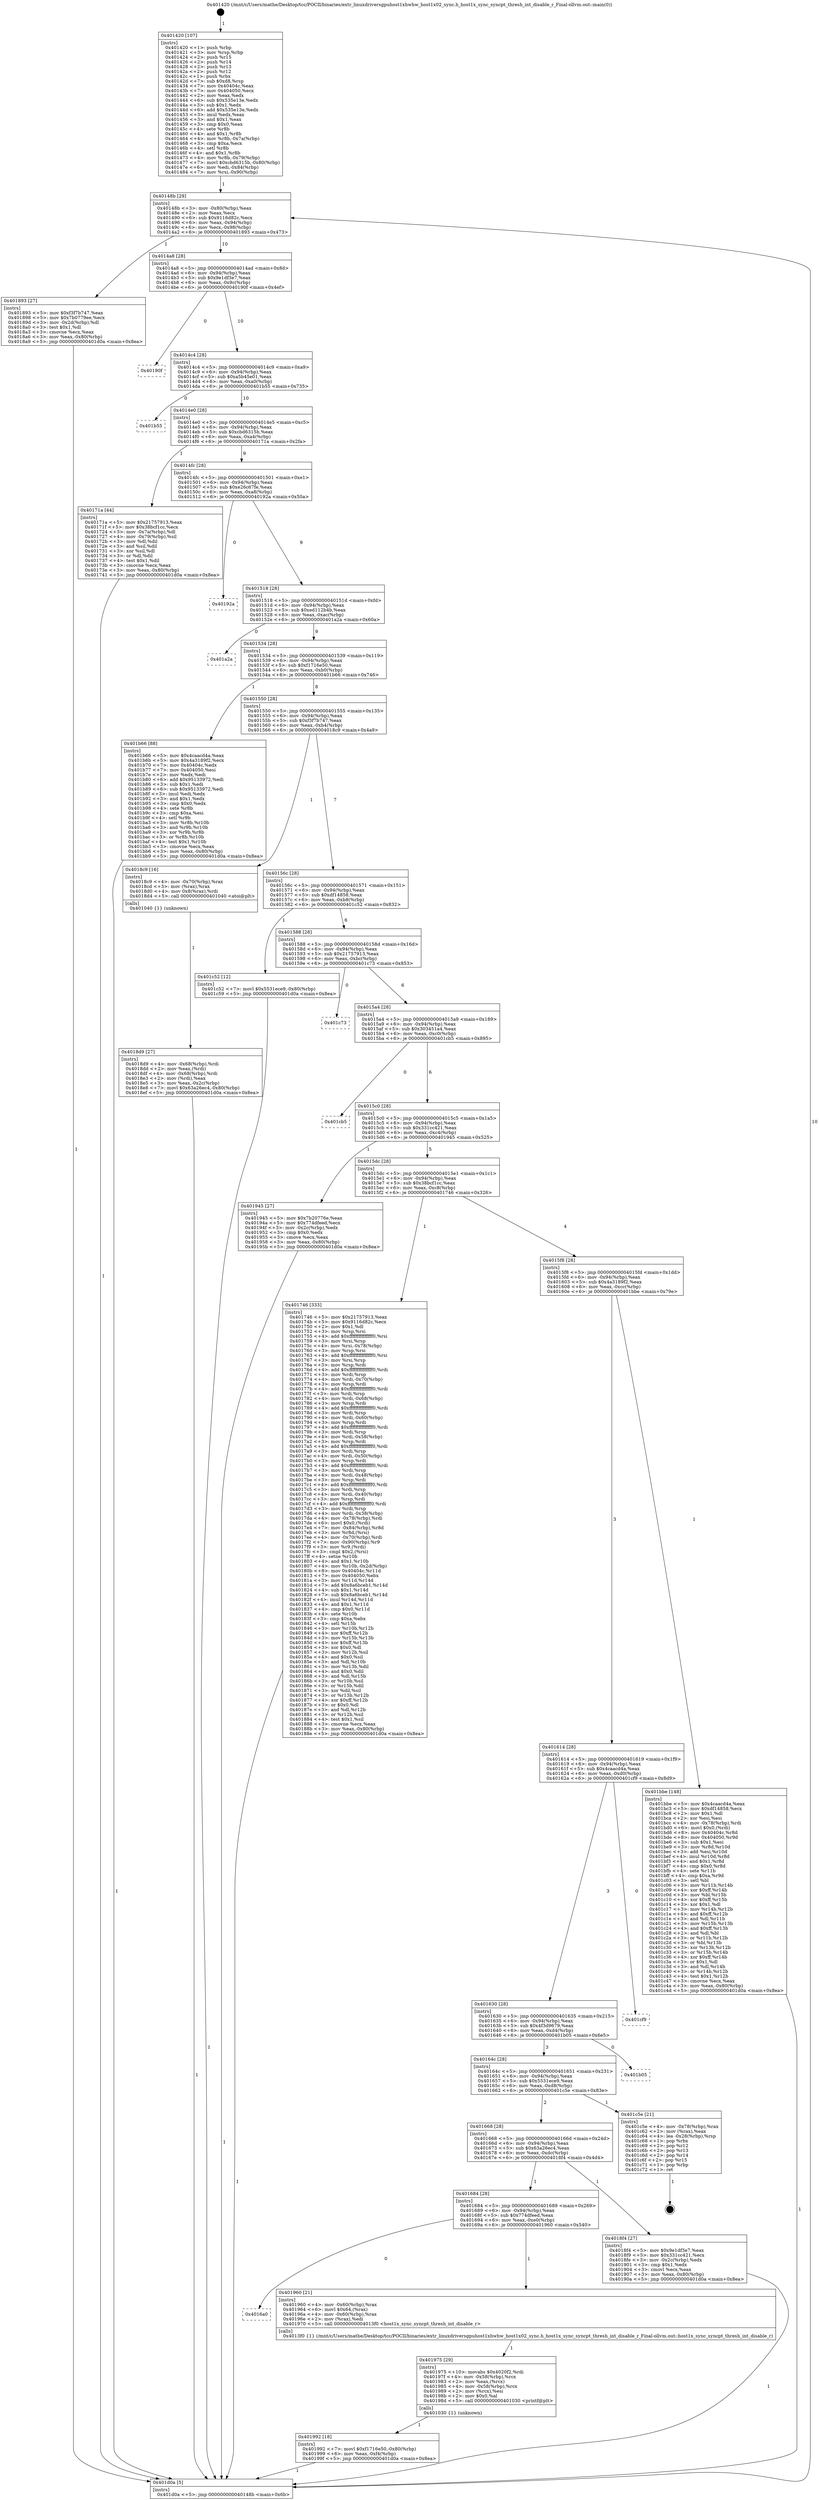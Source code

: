 digraph "0x401420" {
  label = "0x401420 (/mnt/c/Users/mathe/Desktop/tcc/POCII/binaries/extr_linuxdriversgpuhost1xhwhw_host1x02_sync.h_host1x_sync_syncpt_thresh_int_disable_r_Final-ollvm.out::main(0))"
  labelloc = "t"
  node[shape=record]

  Entry [label="",width=0.3,height=0.3,shape=circle,fillcolor=black,style=filled]
  "0x40148b" [label="{
     0x40148b [29]\l
     | [instrs]\l
     &nbsp;&nbsp;0x40148b \<+3\>: mov -0x80(%rbp),%eax\l
     &nbsp;&nbsp;0x40148e \<+2\>: mov %eax,%ecx\l
     &nbsp;&nbsp;0x401490 \<+6\>: sub $0x9116d82c,%ecx\l
     &nbsp;&nbsp;0x401496 \<+6\>: mov %eax,-0x94(%rbp)\l
     &nbsp;&nbsp;0x40149c \<+6\>: mov %ecx,-0x98(%rbp)\l
     &nbsp;&nbsp;0x4014a2 \<+6\>: je 0000000000401893 \<main+0x473\>\l
  }"]
  "0x401893" [label="{
     0x401893 [27]\l
     | [instrs]\l
     &nbsp;&nbsp;0x401893 \<+5\>: mov $0xf3f7b747,%eax\l
     &nbsp;&nbsp;0x401898 \<+5\>: mov $0x7b0779ee,%ecx\l
     &nbsp;&nbsp;0x40189d \<+3\>: mov -0x2d(%rbp),%dl\l
     &nbsp;&nbsp;0x4018a0 \<+3\>: test $0x1,%dl\l
     &nbsp;&nbsp;0x4018a3 \<+3\>: cmovne %ecx,%eax\l
     &nbsp;&nbsp;0x4018a6 \<+3\>: mov %eax,-0x80(%rbp)\l
     &nbsp;&nbsp;0x4018a9 \<+5\>: jmp 0000000000401d0a \<main+0x8ea\>\l
  }"]
  "0x4014a8" [label="{
     0x4014a8 [28]\l
     | [instrs]\l
     &nbsp;&nbsp;0x4014a8 \<+5\>: jmp 00000000004014ad \<main+0x8d\>\l
     &nbsp;&nbsp;0x4014ad \<+6\>: mov -0x94(%rbp),%eax\l
     &nbsp;&nbsp;0x4014b3 \<+5\>: sub $0x9e1df3e7,%eax\l
     &nbsp;&nbsp;0x4014b8 \<+6\>: mov %eax,-0x9c(%rbp)\l
     &nbsp;&nbsp;0x4014be \<+6\>: je 000000000040190f \<main+0x4ef\>\l
  }"]
  Exit [label="",width=0.3,height=0.3,shape=circle,fillcolor=black,style=filled,peripheries=2]
  "0x40190f" [label="{
     0x40190f\l
  }", style=dashed]
  "0x4014c4" [label="{
     0x4014c4 [28]\l
     | [instrs]\l
     &nbsp;&nbsp;0x4014c4 \<+5\>: jmp 00000000004014c9 \<main+0xa9\>\l
     &nbsp;&nbsp;0x4014c9 \<+6\>: mov -0x94(%rbp),%eax\l
     &nbsp;&nbsp;0x4014cf \<+5\>: sub $0xa5b45e01,%eax\l
     &nbsp;&nbsp;0x4014d4 \<+6\>: mov %eax,-0xa0(%rbp)\l
     &nbsp;&nbsp;0x4014da \<+6\>: je 0000000000401b55 \<main+0x735\>\l
  }"]
  "0x401992" [label="{
     0x401992 [18]\l
     | [instrs]\l
     &nbsp;&nbsp;0x401992 \<+7\>: movl $0xf1716e50,-0x80(%rbp)\l
     &nbsp;&nbsp;0x401999 \<+6\>: mov %eax,-0xf4(%rbp)\l
     &nbsp;&nbsp;0x40199f \<+5\>: jmp 0000000000401d0a \<main+0x8ea\>\l
  }"]
  "0x401b55" [label="{
     0x401b55\l
  }", style=dashed]
  "0x4014e0" [label="{
     0x4014e0 [28]\l
     | [instrs]\l
     &nbsp;&nbsp;0x4014e0 \<+5\>: jmp 00000000004014e5 \<main+0xc5\>\l
     &nbsp;&nbsp;0x4014e5 \<+6\>: mov -0x94(%rbp),%eax\l
     &nbsp;&nbsp;0x4014eb \<+5\>: sub $0xcbd6315b,%eax\l
     &nbsp;&nbsp;0x4014f0 \<+6\>: mov %eax,-0xa4(%rbp)\l
     &nbsp;&nbsp;0x4014f6 \<+6\>: je 000000000040171a \<main+0x2fa\>\l
  }"]
  "0x401975" [label="{
     0x401975 [29]\l
     | [instrs]\l
     &nbsp;&nbsp;0x401975 \<+10\>: movabs $0x4020f2,%rdi\l
     &nbsp;&nbsp;0x40197f \<+4\>: mov -0x58(%rbp),%rcx\l
     &nbsp;&nbsp;0x401983 \<+2\>: mov %eax,(%rcx)\l
     &nbsp;&nbsp;0x401985 \<+4\>: mov -0x58(%rbp),%rcx\l
     &nbsp;&nbsp;0x401989 \<+2\>: mov (%rcx),%esi\l
     &nbsp;&nbsp;0x40198b \<+2\>: mov $0x0,%al\l
     &nbsp;&nbsp;0x40198d \<+5\>: call 0000000000401030 \<printf@plt\>\l
     | [calls]\l
     &nbsp;&nbsp;0x401030 \{1\} (unknown)\l
  }"]
  "0x40171a" [label="{
     0x40171a [44]\l
     | [instrs]\l
     &nbsp;&nbsp;0x40171a \<+5\>: mov $0x21757913,%eax\l
     &nbsp;&nbsp;0x40171f \<+5\>: mov $0x38bcf1cc,%ecx\l
     &nbsp;&nbsp;0x401724 \<+3\>: mov -0x7a(%rbp),%dl\l
     &nbsp;&nbsp;0x401727 \<+4\>: mov -0x79(%rbp),%sil\l
     &nbsp;&nbsp;0x40172b \<+3\>: mov %dl,%dil\l
     &nbsp;&nbsp;0x40172e \<+3\>: and %sil,%dil\l
     &nbsp;&nbsp;0x401731 \<+3\>: xor %sil,%dl\l
     &nbsp;&nbsp;0x401734 \<+3\>: or %dl,%dil\l
     &nbsp;&nbsp;0x401737 \<+4\>: test $0x1,%dil\l
     &nbsp;&nbsp;0x40173b \<+3\>: cmovne %ecx,%eax\l
     &nbsp;&nbsp;0x40173e \<+3\>: mov %eax,-0x80(%rbp)\l
     &nbsp;&nbsp;0x401741 \<+5\>: jmp 0000000000401d0a \<main+0x8ea\>\l
  }"]
  "0x4014fc" [label="{
     0x4014fc [28]\l
     | [instrs]\l
     &nbsp;&nbsp;0x4014fc \<+5\>: jmp 0000000000401501 \<main+0xe1\>\l
     &nbsp;&nbsp;0x401501 \<+6\>: mov -0x94(%rbp),%eax\l
     &nbsp;&nbsp;0x401507 \<+5\>: sub $0xe26c67fe,%eax\l
     &nbsp;&nbsp;0x40150c \<+6\>: mov %eax,-0xa8(%rbp)\l
     &nbsp;&nbsp;0x401512 \<+6\>: je 000000000040192a \<main+0x50a\>\l
  }"]
  "0x401d0a" [label="{
     0x401d0a [5]\l
     | [instrs]\l
     &nbsp;&nbsp;0x401d0a \<+5\>: jmp 000000000040148b \<main+0x6b\>\l
  }"]
  "0x401420" [label="{
     0x401420 [107]\l
     | [instrs]\l
     &nbsp;&nbsp;0x401420 \<+1\>: push %rbp\l
     &nbsp;&nbsp;0x401421 \<+3\>: mov %rsp,%rbp\l
     &nbsp;&nbsp;0x401424 \<+2\>: push %r15\l
     &nbsp;&nbsp;0x401426 \<+2\>: push %r14\l
     &nbsp;&nbsp;0x401428 \<+2\>: push %r13\l
     &nbsp;&nbsp;0x40142a \<+2\>: push %r12\l
     &nbsp;&nbsp;0x40142c \<+1\>: push %rbx\l
     &nbsp;&nbsp;0x40142d \<+7\>: sub $0xd8,%rsp\l
     &nbsp;&nbsp;0x401434 \<+7\>: mov 0x40404c,%eax\l
     &nbsp;&nbsp;0x40143b \<+7\>: mov 0x404050,%ecx\l
     &nbsp;&nbsp;0x401442 \<+2\>: mov %eax,%edx\l
     &nbsp;&nbsp;0x401444 \<+6\>: sub $0x535e13e,%edx\l
     &nbsp;&nbsp;0x40144a \<+3\>: sub $0x1,%edx\l
     &nbsp;&nbsp;0x40144d \<+6\>: add $0x535e13e,%edx\l
     &nbsp;&nbsp;0x401453 \<+3\>: imul %edx,%eax\l
     &nbsp;&nbsp;0x401456 \<+3\>: and $0x1,%eax\l
     &nbsp;&nbsp;0x401459 \<+3\>: cmp $0x0,%eax\l
     &nbsp;&nbsp;0x40145c \<+4\>: sete %r8b\l
     &nbsp;&nbsp;0x401460 \<+4\>: and $0x1,%r8b\l
     &nbsp;&nbsp;0x401464 \<+4\>: mov %r8b,-0x7a(%rbp)\l
     &nbsp;&nbsp;0x401468 \<+3\>: cmp $0xa,%ecx\l
     &nbsp;&nbsp;0x40146b \<+4\>: setl %r8b\l
     &nbsp;&nbsp;0x40146f \<+4\>: and $0x1,%r8b\l
     &nbsp;&nbsp;0x401473 \<+4\>: mov %r8b,-0x79(%rbp)\l
     &nbsp;&nbsp;0x401477 \<+7\>: movl $0xcbd6315b,-0x80(%rbp)\l
     &nbsp;&nbsp;0x40147e \<+6\>: mov %edi,-0x84(%rbp)\l
     &nbsp;&nbsp;0x401484 \<+7\>: mov %rsi,-0x90(%rbp)\l
  }"]
  "0x4016a0" [label="{
     0x4016a0\l
  }", style=dashed]
  "0x40192a" [label="{
     0x40192a\l
  }", style=dashed]
  "0x401518" [label="{
     0x401518 [28]\l
     | [instrs]\l
     &nbsp;&nbsp;0x401518 \<+5\>: jmp 000000000040151d \<main+0xfd\>\l
     &nbsp;&nbsp;0x40151d \<+6\>: mov -0x94(%rbp),%eax\l
     &nbsp;&nbsp;0x401523 \<+5\>: sub $0xed112b4b,%eax\l
     &nbsp;&nbsp;0x401528 \<+6\>: mov %eax,-0xac(%rbp)\l
     &nbsp;&nbsp;0x40152e \<+6\>: je 0000000000401a2a \<main+0x60a\>\l
  }"]
  "0x401960" [label="{
     0x401960 [21]\l
     | [instrs]\l
     &nbsp;&nbsp;0x401960 \<+4\>: mov -0x60(%rbp),%rax\l
     &nbsp;&nbsp;0x401964 \<+6\>: movl $0x64,(%rax)\l
     &nbsp;&nbsp;0x40196a \<+4\>: mov -0x60(%rbp),%rax\l
     &nbsp;&nbsp;0x40196e \<+2\>: mov (%rax),%edi\l
     &nbsp;&nbsp;0x401970 \<+5\>: call 00000000004013f0 \<host1x_sync_syncpt_thresh_int_disable_r\>\l
     | [calls]\l
     &nbsp;&nbsp;0x4013f0 \{1\} (/mnt/c/Users/mathe/Desktop/tcc/POCII/binaries/extr_linuxdriversgpuhost1xhwhw_host1x02_sync.h_host1x_sync_syncpt_thresh_int_disable_r_Final-ollvm.out::host1x_sync_syncpt_thresh_int_disable_r)\l
  }"]
  "0x401a2a" [label="{
     0x401a2a\l
  }", style=dashed]
  "0x401534" [label="{
     0x401534 [28]\l
     | [instrs]\l
     &nbsp;&nbsp;0x401534 \<+5\>: jmp 0000000000401539 \<main+0x119\>\l
     &nbsp;&nbsp;0x401539 \<+6\>: mov -0x94(%rbp),%eax\l
     &nbsp;&nbsp;0x40153f \<+5\>: sub $0xf1716e50,%eax\l
     &nbsp;&nbsp;0x401544 \<+6\>: mov %eax,-0xb0(%rbp)\l
     &nbsp;&nbsp;0x40154a \<+6\>: je 0000000000401b66 \<main+0x746\>\l
  }"]
  "0x401684" [label="{
     0x401684 [28]\l
     | [instrs]\l
     &nbsp;&nbsp;0x401684 \<+5\>: jmp 0000000000401689 \<main+0x269\>\l
     &nbsp;&nbsp;0x401689 \<+6\>: mov -0x94(%rbp),%eax\l
     &nbsp;&nbsp;0x40168f \<+5\>: sub $0x774dfeed,%eax\l
     &nbsp;&nbsp;0x401694 \<+6\>: mov %eax,-0xe0(%rbp)\l
     &nbsp;&nbsp;0x40169a \<+6\>: je 0000000000401960 \<main+0x540\>\l
  }"]
  "0x401b66" [label="{
     0x401b66 [88]\l
     | [instrs]\l
     &nbsp;&nbsp;0x401b66 \<+5\>: mov $0x4caacd4a,%eax\l
     &nbsp;&nbsp;0x401b6b \<+5\>: mov $0x4a3189f2,%ecx\l
     &nbsp;&nbsp;0x401b70 \<+7\>: mov 0x40404c,%edx\l
     &nbsp;&nbsp;0x401b77 \<+7\>: mov 0x404050,%esi\l
     &nbsp;&nbsp;0x401b7e \<+2\>: mov %edx,%edi\l
     &nbsp;&nbsp;0x401b80 \<+6\>: add $0x95133972,%edi\l
     &nbsp;&nbsp;0x401b86 \<+3\>: sub $0x1,%edi\l
     &nbsp;&nbsp;0x401b89 \<+6\>: sub $0x95133972,%edi\l
     &nbsp;&nbsp;0x401b8f \<+3\>: imul %edi,%edx\l
     &nbsp;&nbsp;0x401b92 \<+3\>: and $0x1,%edx\l
     &nbsp;&nbsp;0x401b95 \<+3\>: cmp $0x0,%edx\l
     &nbsp;&nbsp;0x401b98 \<+4\>: sete %r8b\l
     &nbsp;&nbsp;0x401b9c \<+3\>: cmp $0xa,%esi\l
     &nbsp;&nbsp;0x401b9f \<+4\>: setl %r9b\l
     &nbsp;&nbsp;0x401ba3 \<+3\>: mov %r8b,%r10b\l
     &nbsp;&nbsp;0x401ba6 \<+3\>: and %r9b,%r10b\l
     &nbsp;&nbsp;0x401ba9 \<+3\>: xor %r9b,%r8b\l
     &nbsp;&nbsp;0x401bac \<+3\>: or %r8b,%r10b\l
     &nbsp;&nbsp;0x401baf \<+4\>: test $0x1,%r10b\l
     &nbsp;&nbsp;0x401bb3 \<+3\>: cmovne %ecx,%eax\l
     &nbsp;&nbsp;0x401bb6 \<+3\>: mov %eax,-0x80(%rbp)\l
     &nbsp;&nbsp;0x401bb9 \<+5\>: jmp 0000000000401d0a \<main+0x8ea\>\l
  }"]
  "0x401550" [label="{
     0x401550 [28]\l
     | [instrs]\l
     &nbsp;&nbsp;0x401550 \<+5\>: jmp 0000000000401555 \<main+0x135\>\l
     &nbsp;&nbsp;0x401555 \<+6\>: mov -0x94(%rbp),%eax\l
     &nbsp;&nbsp;0x40155b \<+5\>: sub $0xf3f7b747,%eax\l
     &nbsp;&nbsp;0x401560 \<+6\>: mov %eax,-0xb4(%rbp)\l
     &nbsp;&nbsp;0x401566 \<+6\>: je 00000000004018c9 \<main+0x4a9\>\l
  }"]
  "0x4018f4" [label="{
     0x4018f4 [27]\l
     | [instrs]\l
     &nbsp;&nbsp;0x4018f4 \<+5\>: mov $0x9e1df3e7,%eax\l
     &nbsp;&nbsp;0x4018f9 \<+5\>: mov $0x331cc421,%ecx\l
     &nbsp;&nbsp;0x4018fe \<+3\>: mov -0x2c(%rbp),%edx\l
     &nbsp;&nbsp;0x401901 \<+3\>: cmp $0x1,%edx\l
     &nbsp;&nbsp;0x401904 \<+3\>: cmovl %ecx,%eax\l
     &nbsp;&nbsp;0x401907 \<+3\>: mov %eax,-0x80(%rbp)\l
     &nbsp;&nbsp;0x40190a \<+5\>: jmp 0000000000401d0a \<main+0x8ea\>\l
  }"]
  "0x4018c9" [label="{
     0x4018c9 [16]\l
     | [instrs]\l
     &nbsp;&nbsp;0x4018c9 \<+4\>: mov -0x70(%rbp),%rax\l
     &nbsp;&nbsp;0x4018cd \<+3\>: mov (%rax),%rax\l
     &nbsp;&nbsp;0x4018d0 \<+4\>: mov 0x8(%rax),%rdi\l
     &nbsp;&nbsp;0x4018d4 \<+5\>: call 0000000000401040 \<atoi@plt\>\l
     | [calls]\l
     &nbsp;&nbsp;0x401040 \{1\} (unknown)\l
  }"]
  "0x40156c" [label="{
     0x40156c [28]\l
     | [instrs]\l
     &nbsp;&nbsp;0x40156c \<+5\>: jmp 0000000000401571 \<main+0x151\>\l
     &nbsp;&nbsp;0x401571 \<+6\>: mov -0x94(%rbp),%eax\l
     &nbsp;&nbsp;0x401577 \<+5\>: sub $0xdf14858,%eax\l
     &nbsp;&nbsp;0x40157c \<+6\>: mov %eax,-0xb8(%rbp)\l
     &nbsp;&nbsp;0x401582 \<+6\>: je 0000000000401c52 \<main+0x832\>\l
  }"]
  "0x401668" [label="{
     0x401668 [28]\l
     | [instrs]\l
     &nbsp;&nbsp;0x401668 \<+5\>: jmp 000000000040166d \<main+0x24d\>\l
     &nbsp;&nbsp;0x40166d \<+6\>: mov -0x94(%rbp),%eax\l
     &nbsp;&nbsp;0x401673 \<+5\>: sub $0x63a26ec4,%eax\l
     &nbsp;&nbsp;0x401678 \<+6\>: mov %eax,-0xdc(%rbp)\l
     &nbsp;&nbsp;0x40167e \<+6\>: je 00000000004018f4 \<main+0x4d4\>\l
  }"]
  "0x401c52" [label="{
     0x401c52 [12]\l
     | [instrs]\l
     &nbsp;&nbsp;0x401c52 \<+7\>: movl $0x5531ece9,-0x80(%rbp)\l
     &nbsp;&nbsp;0x401c59 \<+5\>: jmp 0000000000401d0a \<main+0x8ea\>\l
  }"]
  "0x401588" [label="{
     0x401588 [28]\l
     | [instrs]\l
     &nbsp;&nbsp;0x401588 \<+5\>: jmp 000000000040158d \<main+0x16d\>\l
     &nbsp;&nbsp;0x40158d \<+6\>: mov -0x94(%rbp),%eax\l
     &nbsp;&nbsp;0x401593 \<+5\>: sub $0x21757913,%eax\l
     &nbsp;&nbsp;0x401598 \<+6\>: mov %eax,-0xbc(%rbp)\l
     &nbsp;&nbsp;0x40159e \<+6\>: je 0000000000401c73 \<main+0x853\>\l
  }"]
  "0x401c5e" [label="{
     0x401c5e [21]\l
     | [instrs]\l
     &nbsp;&nbsp;0x401c5e \<+4\>: mov -0x78(%rbp),%rax\l
     &nbsp;&nbsp;0x401c62 \<+2\>: mov (%rax),%eax\l
     &nbsp;&nbsp;0x401c64 \<+4\>: lea -0x28(%rbp),%rsp\l
     &nbsp;&nbsp;0x401c68 \<+1\>: pop %rbx\l
     &nbsp;&nbsp;0x401c69 \<+2\>: pop %r12\l
     &nbsp;&nbsp;0x401c6b \<+2\>: pop %r13\l
     &nbsp;&nbsp;0x401c6d \<+2\>: pop %r14\l
     &nbsp;&nbsp;0x401c6f \<+2\>: pop %r15\l
     &nbsp;&nbsp;0x401c71 \<+1\>: pop %rbp\l
     &nbsp;&nbsp;0x401c72 \<+1\>: ret\l
  }"]
  "0x401c73" [label="{
     0x401c73\l
  }", style=dashed]
  "0x4015a4" [label="{
     0x4015a4 [28]\l
     | [instrs]\l
     &nbsp;&nbsp;0x4015a4 \<+5\>: jmp 00000000004015a9 \<main+0x189\>\l
     &nbsp;&nbsp;0x4015a9 \<+6\>: mov -0x94(%rbp),%eax\l
     &nbsp;&nbsp;0x4015af \<+5\>: sub $0x303451a4,%eax\l
     &nbsp;&nbsp;0x4015b4 \<+6\>: mov %eax,-0xc0(%rbp)\l
     &nbsp;&nbsp;0x4015ba \<+6\>: je 0000000000401cb5 \<main+0x895\>\l
  }"]
  "0x40164c" [label="{
     0x40164c [28]\l
     | [instrs]\l
     &nbsp;&nbsp;0x40164c \<+5\>: jmp 0000000000401651 \<main+0x231\>\l
     &nbsp;&nbsp;0x401651 \<+6\>: mov -0x94(%rbp),%eax\l
     &nbsp;&nbsp;0x401657 \<+5\>: sub $0x5531ece9,%eax\l
     &nbsp;&nbsp;0x40165c \<+6\>: mov %eax,-0xd8(%rbp)\l
     &nbsp;&nbsp;0x401662 \<+6\>: je 0000000000401c5e \<main+0x83e\>\l
  }"]
  "0x401cb5" [label="{
     0x401cb5\l
  }", style=dashed]
  "0x4015c0" [label="{
     0x4015c0 [28]\l
     | [instrs]\l
     &nbsp;&nbsp;0x4015c0 \<+5\>: jmp 00000000004015c5 \<main+0x1a5\>\l
     &nbsp;&nbsp;0x4015c5 \<+6\>: mov -0x94(%rbp),%eax\l
     &nbsp;&nbsp;0x4015cb \<+5\>: sub $0x331cc421,%eax\l
     &nbsp;&nbsp;0x4015d0 \<+6\>: mov %eax,-0xc4(%rbp)\l
     &nbsp;&nbsp;0x4015d6 \<+6\>: je 0000000000401945 \<main+0x525\>\l
  }"]
  "0x401b05" [label="{
     0x401b05\l
  }", style=dashed]
  "0x401945" [label="{
     0x401945 [27]\l
     | [instrs]\l
     &nbsp;&nbsp;0x401945 \<+5\>: mov $0x7b20776e,%eax\l
     &nbsp;&nbsp;0x40194a \<+5\>: mov $0x774dfeed,%ecx\l
     &nbsp;&nbsp;0x40194f \<+3\>: mov -0x2c(%rbp),%edx\l
     &nbsp;&nbsp;0x401952 \<+3\>: cmp $0x0,%edx\l
     &nbsp;&nbsp;0x401955 \<+3\>: cmove %ecx,%eax\l
     &nbsp;&nbsp;0x401958 \<+3\>: mov %eax,-0x80(%rbp)\l
     &nbsp;&nbsp;0x40195b \<+5\>: jmp 0000000000401d0a \<main+0x8ea\>\l
  }"]
  "0x4015dc" [label="{
     0x4015dc [28]\l
     | [instrs]\l
     &nbsp;&nbsp;0x4015dc \<+5\>: jmp 00000000004015e1 \<main+0x1c1\>\l
     &nbsp;&nbsp;0x4015e1 \<+6\>: mov -0x94(%rbp),%eax\l
     &nbsp;&nbsp;0x4015e7 \<+5\>: sub $0x38bcf1cc,%eax\l
     &nbsp;&nbsp;0x4015ec \<+6\>: mov %eax,-0xc8(%rbp)\l
     &nbsp;&nbsp;0x4015f2 \<+6\>: je 0000000000401746 \<main+0x326\>\l
  }"]
  "0x401630" [label="{
     0x401630 [28]\l
     | [instrs]\l
     &nbsp;&nbsp;0x401630 \<+5\>: jmp 0000000000401635 \<main+0x215\>\l
     &nbsp;&nbsp;0x401635 \<+6\>: mov -0x94(%rbp),%eax\l
     &nbsp;&nbsp;0x40163b \<+5\>: sub $0x4f3d9679,%eax\l
     &nbsp;&nbsp;0x401640 \<+6\>: mov %eax,-0xd4(%rbp)\l
     &nbsp;&nbsp;0x401646 \<+6\>: je 0000000000401b05 \<main+0x6e5\>\l
  }"]
  "0x401746" [label="{
     0x401746 [333]\l
     | [instrs]\l
     &nbsp;&nbsp;0x401746 \<+5\>: mov $0x21757913,%eax\l
     &nbsp;&nbsp;0x40174b \<+5\>: mov $0x9116d82c,%ecx\l
     &nbsp;&nbsp;0x401750 \<+2\>: mov $0x1,%dl\l
     &nbsp;&nbsp;0x401752 \<+3\>: mov %rsp,%rsi\l
     &nbsp;&nbsp;0x401755 \<+4\>: add $0xfffffffffffffff0,%rsi\l
     &nbsp;&nbsp;0x401759 \<+3\>: mov %rsi,%rsp\l
     &nbsp;&nbsp;0x40175c \<+4\>: mov %rsi,-0x78(%rbp)\l
     &nbsp;&nbsp;0x401760 \<+3\>: mov %rsp,%rsi\l
     &nbsp;&nbsp;0x401763 \<+4\>: add $0xfffffffffffffff0,%rsi\l
     &nbsp;&nbsp;0x401767 \<+3\>: mov %rsi,%rsp\l
     &nbsp;&nbsp;0x40176a \<+3\>: mov %rsp,%rdi\l
     &nbsp;&nbsp;0x40176d \<+4\>: add $0xfffffffffffffff0,%rdi\l
     &nbsp;&nbsp;0x401771 \<+3\>: mov %rdi,%rsp\l
     &nbsp;&nbsp;0x401774 \<+4\>: mov %rdi,-0x70(%rbp)\l
     &nbsp;&nbsp;0x401778 \<+3\>: mov %rsp,%rdi\l
     &nbsp;&nbsp;0x40177b \<+4\>: add $0xfffffffffffffff0,%rdi\l
     &nbsp;&nbsp;0x40177f \<+3\>: mov %rdi,%rsp\l
     &nbsp;&nbsp;0x401782 \<+4\>: mov %rdi,-0x68(%rbp)\l
     &nbsp;&nbsp;0x401786 \<+3\>: mov %rsp,%rdi\l
     &nbsp;&nbsp;0x401789 \<+4\>: add $0xfffffffffffffff0,%rdi\l
     &nbsp;&nbsp;0x40178d \<+3\>: mov %rdi,%rsp\l
     &nbsp;&nbsp;0x401790 \<+4\>: mov %rdi,-0x60(%rbp)\l
     &nbsp;&nbsp;0x401794 \<+3\>: mov %rsp,%rdi\l
     &nbsp;&nbsp;0x401797 \<+4\>: add $0xfffffffffffffff0,%rdi\l
     &nbsp;&nbsp;0x40179b \<+3\>: mov %rdi,%rsp\l
     &nbsp;&nbsp;0x40179e \<+4\>: mov %rdi,-0x58(%rbp)\l
     &nbsp;&nbsp;0x4017a2 \<+3\>: mov %rsp,%rdi\l
     &nbsp;&nbsp;0x4017a5 \<+4\>: add $0xfffffffffffffff0,%rdi\l
     &nbsp;&nbsp;0x4017a9 \<+3\>: mov %rdi,%rsp\l
     &nbsp;&nbsp;0x4017ac \<+4\>: mov %rdi,-0x50(%rbp)\l
     &nbsp;&nbsp;0x4017b0 \<+3\>: mov %rsp,%rdi\l
     &nbsp;&nbsp;0x4017b3 \<+4\>: add $0xfffffffffffffff0,%rdi\l
     &nbsp;&nbsp;0x4017b7 \<+3\>: mov %rdi,%rsp\l
     &nbsp;&nbsp;0x4017ba \<+4\>: mov %rdi,-0x48(%rbp)\l
     &nbsp;&nbsp;0x4017be \<+3\>: mov %rsp,%rdi\l
     &nbsp;&nbsp;0x4017c1 \<+4\>: add $0xfffffffffffffff0,%rdi\l
     &nbsp;&nbsp;0x4017c5 \<+3\>: mov %rdi,%rsp\l
     &nbsp;&nbsp;0x4017c8 \<+4\>: mov %rdi,-0x40(%rbp)\l
     &nbsp;&nbsp;0x4017cc \<+3\>: mov %rsp,%rdi\l
     &nbsp;&nbsp;0x4017cf \<+4\>: add $0xfffffffffffffff0,%rdi\l
     &nbsp;&nbsp;0x4017d3 \<+3\>: mov %rdi,%rsp\l
     &nbsp;&nbsp;0x4017d6 \<+4\>: mov %rdi,-0x38(%rbp)\l
     &nbsp;&nbsp;0x4017da \<+4\>: mov -0x78(%rbp),%rdi\l
     &nbsp;&nbsp;0x4017de \<+6\>: movl $0x0,(%rdi)\l
     &nbsp;&nbsp;0x4017e4 \<+7\>: mov -0x84(%rbp),%r8d\l
     &nbsp;&nbsp;0x4017eb \<+3\>: mov %r8d,(%rsi)\l
     &nbsp;&nbsp;0x4017ee \<+4\>: mov -0x70(%rbp),%rdi\l
     &nbsp;&nbsp;0x4017f2 \<+7\>: mov -0x90(%rbp),%r9\l
     &nbsp;&nbsp;0x4017f9 \<+3\>: mov %r9,(%rdi)\l
     &nbsp;&nbsp;0x4017fc \<+3\>: cmpl $0x2,(%rsi)\l
     &nbsp;&nbsp;0x4017ff \<+4\>: setne %r10b\l
     &nbsp;&nbsp;0x401803 \<+4\>: and $0x1,%r10b\l
     &nbsp;&nbsp;0x401807 \<+4\>: mov %r10b,-0x2d(%rbp)\l
     &nbsp;&nbsp;0x40180b \<+8\>: mov 0x40404c,%r11d\l
     &nbsp;&nbsp;0x401813 \<+7\>: mov 0x404050,%ebx\l
     &nbsp;&nbsp;0x40181a \<+3\>: mov %r11d,%r14d\l
     &nbsp;&nbsp;0x40181d \<+7\>: add $0x8a6bceb1,%r14d\l
     &nbsp;&nbsp;0x401824 \<+4\>: sub $0x1,%r14d\l
     &nbsp;&nbsp;0x401828 \<+7\>: sub $0x8a6bceb1,%r14d\l
     &nbsp;&nbsp;0x40182f \<+4\>: imul %r14d,%r11d\l
     &nbsp;&nbsp;0x401833 \<+4\>: and $0x1,%r11d\l
     &nbsp;&nbsp;0x401837 \<+4\>: cmp $0x0,%r11d\l
     &nbsp;&nbsp;0x40183b \<+4\>: sete %r10b\l
     &nbsp;&nbsp;0x40183f \<+3\>: cmp $0xa,%ebx\l
     &nbsp;&nbsp;0x401842 \<+4\>: setl %r15b\l
     &nbsp;&nbsp;0x401846 \<+3\>: mov %r10b,%r12b\l
     &nbsp;&nbsp;0x401849 \<+4\>: xor $0xff,%r12b\l
     &nbsp;&nbsp;0x40184d \<+3\>: mov %r15b,%r13b\l
     &nbsp;&nbsp;0x401850 \<+4\>: xor $0xff,%r13b\l
     &nbsp;&nbsp;0x401854 \<+3\>: xor $0x0,%dl\l
     &nbsp;&nbsp;0x401857 \<+3\>: mov %r12b,%sil\l
     &nbsp;&nbsp;0x40185a \<+4\>: and $0x0,%sil\l
     &nbsp;&nbsp;0x40185e \<+3\>: and %dl,%r10b\l
     &nbsp;&nbsp;0x401861 \<+3\>: mov %r13b,%dil\l
     &nbsp;&nbsp;0x401864 \<+4\>: and $0x0,%dil\l
     &nbsp;&nbsp;0x401868 \<+3\>: and %dl,%r15b\l
     &nbsp;&nbsp;0x40186b \<+3\>: or %r10b,%sil\l
     &nbsp;&nbsp;0x40186e \<+3\>: or %r15b,%dil\l
     &nbsp;&nbsp;0x401871 \<+3\>: xor %dil,%sil\l
     &nbsp;&nbsp;0x401874 \<+3\>: or %r13b,%r12b\l
     &nbsp;&nbsp;0x401877 \<+4\>: xor $0xff,%r12b\l
     &nbsp;&nbsp;0x40187b \<+3\>: or $0x0,%dl\l
     &nbsp;&nbsp;0x40187e \<+3\>: and %dl,%r12b\l
     &nbsp;&nbsp;0x401881 \<+3\>: or %r12b,%sil\l
     &nbsp;&nbsp;0x401884 \<+4\>: test $0x1,%sil\l
     &nbsp;&nbsp;0x401888 \<+3\>: cmovne %ecx,%eax\l
     &nbsp;&nbsp;0x40188b \<+3\>: mov %eax,-0x80(%rbp)\l
     &nbsp;&nbsp;0x40188e \<+5\>: jmp 0000000000401d0a \<main+0x8ea\>\l
  }"]
  "0x4015f8" [label="{
     0x4015f8 [28]\l
     | [instrs]\l
     &nbsp;&nbsp;0x4015f8 \<+5\>: jmp 00000000004015fd \<main+0x1dd\>\l
     &nbsp;&nbsp;0x4015fd \<+6\>: mov -0x94(%rbp),%eax\l
     &nbsp;&nbsp;0x401603 \<+5\>: sub $0x4a3189f2,%eax\l
     &nbsp;&nbsp;0x401608 \<+6\>: mov %eax,-0xcc(%rbp)\l
     &nbsp;&nbsp;0x40160e \<+6\>: je 0000000000401bbe \<main+0x79e\>\l
  }"]
  "0x401cf9" [label="{
     0x401cf9\l
  }", style=dashed]
  "0x4018d9" [label="{
     0x4018d9 [27]\l
     | [instrs]\l
     &nbsp;&nbsp;0x4018d9 \<+4\>: mov -0x68(%rbp),%rdi\l
     &nbsp;&nbsp;0x4018dd \<+2\>: mov %eax,(%rdi)\l
     &nbsp;&nbsp;0x4018df \<+4\>: mov -0x68(%rbp),%rdi\l
     &nbsp;&nbsp;0x4018e3 \<+2\>: mov (%rdi),%eax\l
     &nbsp;&nbsp;0x4018e5 \<+3\>: mov %eax,-0x2c(%rbp)\l
     &nbsp;&nbsp;0x4018e8 \<+7\>: movl $0x63a26ec4,-0x80(%rbp)\l
     &nbsp;&nbsp;0x4018ef \<+5\>: jmp 0000000000401d0a \<main+0x8ea\>\l
  }"]
  "0x401614" [label="{
     0x401614 [28]\l
     | [instrs]\l
     &nbsp;&nbsp;0x401614 \<+5\>: jmp 0000000000401619 \<main+0x1f9\>\l
     &nbsp;&nbsp;0x401619 \<+6\>: mov -0x94(%rbp),%eax\l
     &nbsp;&nbsp;0x40161f \<+5\>: sub $0x4caacd4a,%eax\l
     &nbsp;&nbsp;0x401624 \<+6\>: mov %eax,-0xd0(%rbp)\l
     &nbsp;&nbsp;0x40162a \<+6\>: je 0000000000401cf9 \<main+0x8d9\>\l
  }"]
  "0x401bbe" [label="{
     0x401bbe [148]\l
     | [instrs]\l
     &nbsp;&nbsp;0x401bbe \<+5\>: mov $0x4caacd4a,%eax\l
     &nbsp;&nbsp;0x401bc3 \<+5\>: mov $0xdf14858,%ecx\l
     &nbsp;&nbsp;0x401bc8 \<+2\>: mov $0x1,%dl\l
     &nbsp;&nbsp;0x401bca \<+2\>: xor %esi,%esi\l
     &nbsp;&nbsp;0x401bcc \<+4\>: mov -0x78(%rbp),%rdi\l
     &nbsp;&nbsp;0x401bd0 \<+6\>: movl $0x0,(%rdi)\l
     &nbsp;&nbsp;0x401bd6 \<+8\>: mov 0x40404c,%r8d\l
     &nbsp;&nbsp;0x401bde \<+8\>: mov 0x404050,%r9d\l
     &nbsp;&nbsp;0x401be6 \<+3\>: sub $0x1,%esi\l
     &nbsp;&nbsp;0x401be9 \<+3\>: mov %r8d,%r10d\l
     &nbsp;&nbsp;0x401bec \<+3\>: add %esi,%r10d\l
     &nbsp;&nbsp;0x401bef \<+4\>: imul %r10d,%r8d\l
     &nbsp;&nbsp;0x401bf3 \<+4\>: and $0x1,%r8d\l
     &nbsp;&nbsp;0x401bf7 \<+4\>: cmp $0x0,%r8d\l
     &nbsp;&nbsp;0x401bfb \<+4\>: sete %r11b\l
     &nbsp;&nbsp;0x401bff \<+4\>: cmp $0xa,%r9d\l
     &nbsp;&nbsp;0x401c03 \<+3\>: setl %bl\l
     &nbsp;&nbsp;0x401c06 \<+3\>: mov %r11b,%r14b\l
     &nbsp;&nbsp;0x401c09 \<+4\>: xor $0xff,%r14b\l
     &nbsp;&nbsp;0x401c0d \<+3\>: mov %bl,%r15b\l
     &nbsp;&nbsp;0x401c10 \<+4\>: xor $0xff,%r15b\l
     &nbsp;&nbsp;0x401c14 \<+3\>: xor $0x1,%dl\l
     &nbsp;&nbsp;0x401c17 \<+3\>: mov %r14b,%r12b\l
     &nbsp;&nbsp;0x401c1a \<+4\>: and $0xff,%r12b\l
     &nbsp;&nbsp;0x401c1e \<+3\>: and %dl,%r11b\l
     &nbsp;&nbsp;0x401c21 \<+3\>: mov %r15b,%r13b\l
     &nbsp;&nbsp;0x401c24 \<+4\>: and $0xff,%r13b\l
     &nbsp;&nbsp;0x401c28 \<+2\>: and %dl,%bl\l
     &nbsp;&nbsp;0x401c2a \<+3\>: or %r11b,%r12b\l
     &nbsp;&nbsp;0x401c2d \<+3\>: or %bl,%r13b\l
     &nbsp;&nbsp;0x401c30 \<+3\>: xor %r13b,%r12b\l
     &nbsp;&nbsp;0x401c33 \<+3\>: or %r15b,%r14b\l
     &nbsp;&nbsp;0x401c36 \<+4\>: xor $0xff,%r14b\l
     &nbsp;&nbsp;0x401c3a \<+3\>: or $0x1,%dl\l
     &nbsp;&nbsp;0x401c3d \<+3\>: and %dl,%r14b\l
     &nbsp;&nbsp;0x401c40 \<+3\>: or %r14b,%r12b\l
     &nbsp;&nbsp;0x401c43 \<+4\>: test $0x1,%r12b\l
     &nbsp;&nbsp;0x401c47 \<+3\>: cmovne %ecx,%eax\l
     &nbsp;&nbsp;0x401c4a \<+3\>: mov %eax,-0x80(%rbp)\l
     &nbsp;&nbsp;0x401c4d \<+5\>: jmp 0000000000401d0a \<main+0x8ea\>\l
  }"]
  Entry -> "0x401420" [label=" 1"]
  "0x40148b" -> "0x401893" [label=" 1"]
  "0x40148b" -> "0x4014a8" [label=" 10"]
  "0x401c5e" -> Exit [label=" 1"]
  "0x4014a8" -> "0x40190f" [label=" 0"]
  "0x4014a8" -> "0x4014c4" [label=" 10"]
  "0x401c52" -> "0x401d0a" [label=" 1"]
  "0x4014c4" -> "0x401b55" [label=" 0"]
  "0x4014c4" -> "0x4014e0" [label=" 10"]
  "0x401bbe" -> "0x401d0a" [label=" 1"]
  "0x4014e0" -> "0x40171a" [label=" 1"]
  "0x4014e0" -> "0x4014fc" [label=" 9"]
  "0x40171a" -> "0x401d0a" [label=" 1"]
  "0x401420" -> "0x40148b" [label=" 1"]
  "0x401d0a" -> "0x40148b" [label=" 10"]
  "0x401b66" -> "0x401d0a" [label=" 1"]
  "0x4014fc" -> "0x40192a" [label=" 0"]
  "0x4014fc" -> "0x401518" [label=" 9"]
  "0x401992" -> "0x401d0a" [label=" 1"]
  "0x401518" -> "0x401a2a" [label=" 0"]
  "0x401518" -> "0x401534" [label=" 9"]
  "0x401975" -> "0x401992" [label=" 1"]
  "0x401534" -> "0x401b66" [label=" 1"]
  "0x401534" -> "0x401550" [label=" 8"]
  "0x401684" -> "0x4016a0" [label=" 0"]
  "0x401550" -> "0x4018c9" [label=" 1"]
  "0x401550" -> "0x40156c" [label=" 7"]
  "0x401684" -> "0x401960" [label=" 1"]
  "0x40156c" -> "0x401c52" [label=" 1"]
  "0x40156c" -> "0x401588" [label=" 6"]
  "0x401945" -> "0x401d0a" [label=" 1"]
  "0x401588" -> "0x401c73" [label=" 0"]
  "0x401588" -> "0x4015a4" [label=" 6"]
  "0x4018f4" -> "0x401d0a" [label=" 1"]
  "0x4015a4" -> "0x401cb5" [label=" 0"]
  "0x4015a4" -> "0x4015c0" [label=" 6"]
  "0x401668" -> "0x4018f4" [label=" 1"]
  "0x4015c0" -> "0x401945" [label=" 1"]
  "0x4015c0" -> "0x4015dc" [label=" 5"]
  "0x401960" -> "0x401975" [label=" 1"]
  "0x4015dc" -> "0x401746" [label=" 1"]
  "0x4015dc" -> "0x4015f8" [label=" 4"]
  "0x40164c" -> "0x401c5e" [label=" 1"]
  "0x401746" -> "0x401d0a" [label=" 1"]
  "0x401893" -> "0x401d0a" [label=" 1"]
  "0x4018c9" -> "0x4018d9" [label=" 1"]
  "0x4018d9" -> "0x401d0a" [label=" 1"]
  "0x401668" -> "0x401684" [label=" 1"]
  "0x4015f8" -> "0x401bbe" [label=" 1"]
  "0x4015f8" -> "0x401614" [label=" 3"]
  "0x401630" -> "0x40164c" [label=" 3"]
  "0x401614" -> "0x401cf9" [label=" 0"]
  "0x401614" -> "0x401630" [label=" 3"]
  "0x40164c" -> "0x401668" [label=" 2"]
  "0x401630" -> "0x401b05" [label=" 0"]
}
